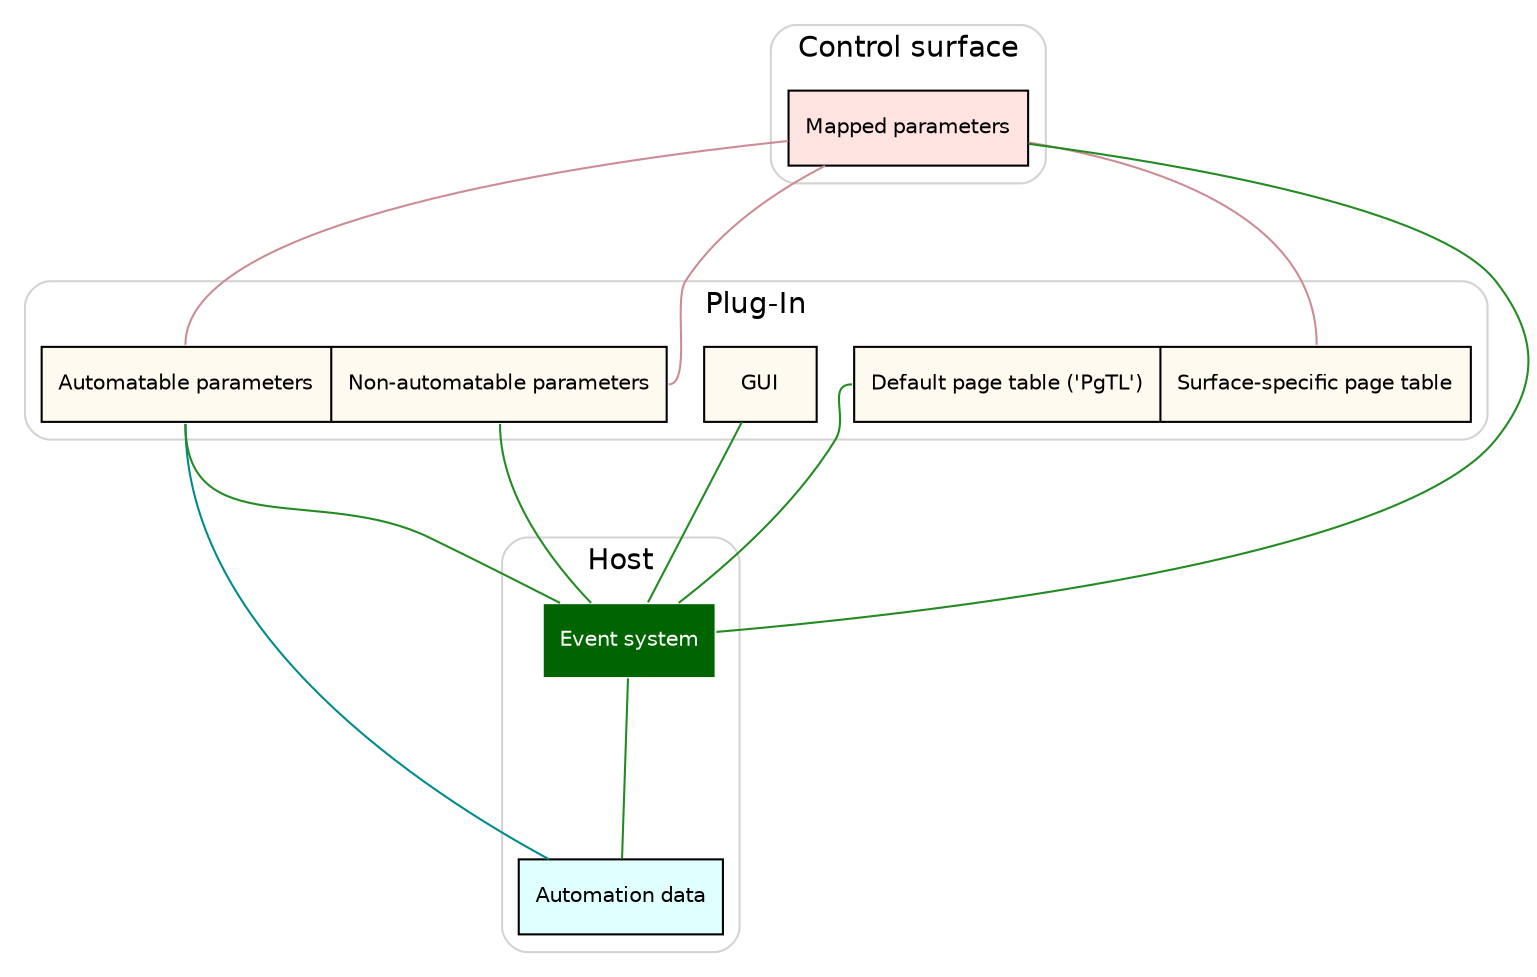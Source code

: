 //        Copyright 2016, 2021 by Avid Technology, Inc.
digraph aax_automation_components {
	graph [ fontname=Helvetica ];
	compound=true;
	rankdir=TB;
	ranksep=1.2;
	node [shape=record, fontname=Helvetica, fontsize=10];
	
	subgraph cluster_plugin {
		label="Plug-In";
		labelloc = "t"
		color = lightgrey;
		style = rounded;
		
		node [ style=filled, fillcolor=floralwhite ];
		
		structparams [ label="<f0>Automatable parameters|<f1>Non-automatable parameters" URL="\ref AAX_IParameter" ];
		structpagetables [ label="<f0>Default page table ('PgTL')|<f1>Surface-specific page table" URL="\ref AAX_Page_Table_Guide" ];
		pi_gui [ label="GUI" ];
	}
	
	subgraph cluster_host {
		label="Host";
		labelloc = "t"
		color = lightgrey;
		style = rounded;
		
		node [ style=filled, fillcolor=lightcyan1 ];
		
		host_autolist [ label="Automation data" ];
		host_eventsystem [ label="Event system" URL="\ref advancedTopics_parameterUpdates_tokenProtocol" fillcolor=darkgreen color=white fontcolor=white ];

//		host_autolist -> host_eventsystem [ color="forestgreen" dir="none" ];
		host_eventsystem -> host_autolist [ color="forestgreen" dir="none" ];
	}
	
	subgraph cluster_cs {
		label="Control surface";
		labelloc = "t"
		color = lightgrey;
		style = rounded;
		
		node [ style=filled, fillcolor=mistyrose ];
		
		cs_mappedparams [ label="Mapped parameters" ];
	}
	
	structparams:f0 -> host_autolist  [ color="cyan4" dir="none" ];
//	structpagetables:f0 -> host_autolist [ color="cyan4" dir="none" ]; // ??
	
	cs_mappedparams -> structparams:f0 [ color="lightpink3" dir="none" ];
	cs_mappedparams -> structparams:f1 [ color="lightpink3" dir="none" ];
//	cs_mappedparams -> structpagetables:f0 [ color="lightpink3" dir="none" ]; // ??
	cs_mappedparams -> structpagetables:f1 [ color="lightpink3" dir="none" ];

	structparams:f0 -> host_eventsystem [ color="forestgreen" dir="none" ];
	structparams:f1 -> host_eventsystem [ color="forestgreen" dir="none" ];
	structpagetables:f0 -> host_eventsystem [ color="forestgreen" dir="none" ]; // ??
	cs_mappedparams -> host_eventsystem [ color="forestgreen" dir="none" ];
	pi_gui -> host_eventsystem [ color="forestgreen" dir="none" ];
}
